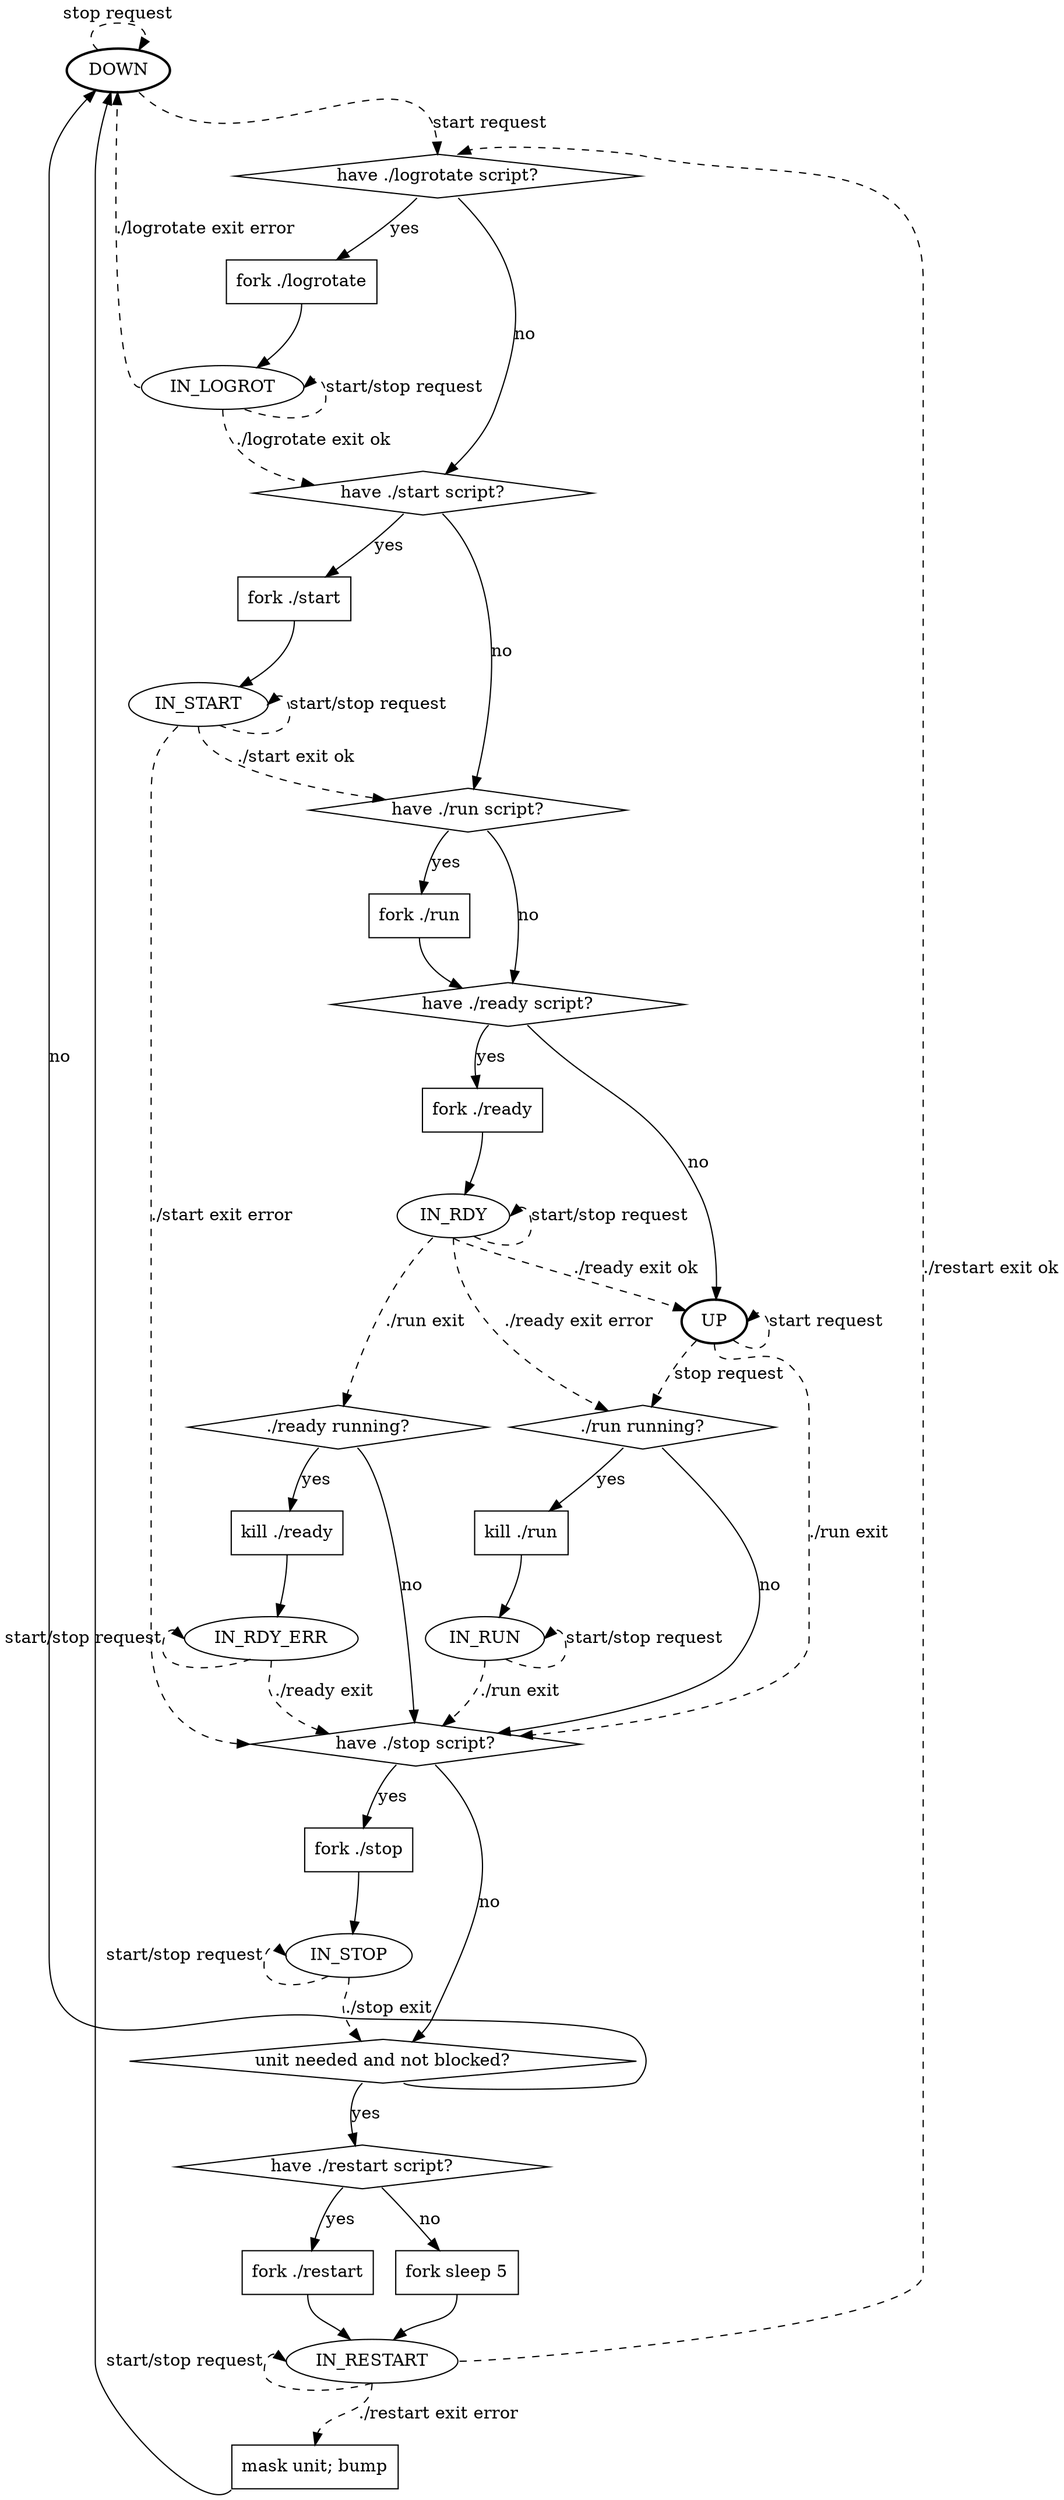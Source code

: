 digraph {

	node [shape="ellipse"];

	DOWN [style="bold"];
	IN_LOGROT;
	IN_START;
	IN_RDY;
	UP [style="bold"];
	IN_RDY_ERR;
	IN_RUN;
	IN_STOP;
	IN_RESTART;


	node [shape="diamond"];

	check_logrot [label="have ./logrotate script?"];
	check_start [label="have ./start script?"];
	check_run [label="have ./run script?"];
	check_rdy [label="have ./ready script?"];
	check_rdy_running [label="./ready running?"];
	check_run_running [label="./run running?"];
	check_stop [label="have ./stop script?"];
	check_should_restart [label="unit needed and not blocked?"];
	check_restart [label="have ./restart script?"];


	node [shape="box"];

	start_logrot [label="fork ./logrotate"];
	start_start [label="fork ./start"];
	start_run [label="fork ./run"];
	start_rdy [label="fork ./ready"];
	kill_rdy [label="kill ./ready"];
	kill_run [label="kill ./run"];
	start_stop [label="fork ./stop"];
	mask_bump [label="mask unit; bump"];
	start_restart [label="fork ./restart"];
	start_sleep [label="fork sleep 5"];


	edge [style="dashed"];

	DOWN:se -> check_logrot:n [label="start request"];
	DOWN:nw -> DOWN:ne [label="stop request"];

	IN_LOGROT:s -> check_start [label="./logrotate exit ok"];
	IN_LOGROT:w -> DOWN [label="./logrotate exit error"];
	IN_LOGROT:se -> IN_LOGROT:e [label="start/stop request"];

	IN_START:s -> check_run [label="./start exit ok"];
	IN_START:sw -> check_stop:w [label="./start exit error"];
	IN_START:se -> IN_START:e [label="start/stop request"];

	IN_RDY:s -> UP [label="./ready exit ok"];
	IN_RDY:s -> check_run_running [label="./ready exit error"];
	IN_RDY:sw -> check_rdy_running [label="./run exit"];
	IN_RDY:se -> IN_RDY:e [label="start/stop request"];

	UP:s -> check_stop [label="./run exit"];
	UP:se -> UP:e [label="start request"];
	UP:sw -> check_run_running [label="stop request"];

	IN_RUN:s -> check_stop [label="./run exit"];
	IN_RUN:se -> IN_RUN:e [label="start/stop request"];

	IN_RDY_ERR:s -> check_stop [label="./ready exit"];
	IN_RDY_ERR:sw -> IN_RDY_ERR:w [label="start/stop request"];

	IN_STOP:s -> check_should_restart [label="./stop exit"];
	IN_STOP:sw -> IN_STOP:w [label="start/stop request"];

	IN_RESTART:e -> check_logrot:ne [label="./restart exit ok"];
	IN_RESTART:s -> mask_bump:n [label="./restart exit error"];
	IN_RESTART:s -> IN_RESTART:w [label="start/stop request"];


	edge [style="solid"];

	check_logrot:sw -> start_logrot [label="yes"];
	check_logrot:se -> check_start [label="no"];

	check_start:sw -> start_start [label="yes"];
	check_start:se -> check_run [label="no"];

	check_run:sw -> start_run [label="yes"];
	check_run:se -> check_rdy [label="no"];

	check_rdy:sw -> start_rdy [label="yes"];
	check_rdy:se -> UP [label="no"];

	check_rdy_running:sw -> kill_rdy [label="yes"];
	check_rdy_running:se -> check_stop [label="no"];

	check_run_running:sw -> kill_run [label="yes"];
	check_run_running:se -> check_stop [label="no"];

	check_stop:sw -> start_stop [label="yes"];
	check_stop:se -> check_should_restart [label="no"];

	check_should_restart:sw -> check_restart [label="yes"];
	check_should_restart:se -> DOWN [label="no"];

	check_restart:sw -> start_restart [label="yes"];
	check_restart:se -> start_sleep [label="no"];


	edge [style="solid"];

	start_logrot:s -> IN_LOGROT;
	start_start:s -> IN_START;
	start_run:s -> check_rdy;
	start_rdy:s -> IN_RDY;
	kill_rdy:s -> IN_RDY_ERR;
	kill_run:s -> IN_RUN;
	start_stop:s -> IN_STOP;
	mask_bump:sw -> DOWN;
	start_restart:s -> IN_RESTART:nw;
	start_sleep:s -> IN_RESTART:ne;
}

